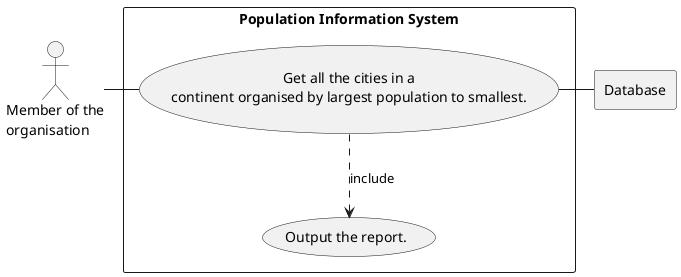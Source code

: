 @startuml

actor Member as "Member of the
organisation"

rectangle Database

rectangle "Population Information System" {
    usecase UC24 as "Get all the cities in a
    continent organised by largest population to smallest."

    usecase UCa as "Output the report."

    Member - UC24
    UC24 ..> UCa : include
    UC24 - Database
}

@enduml